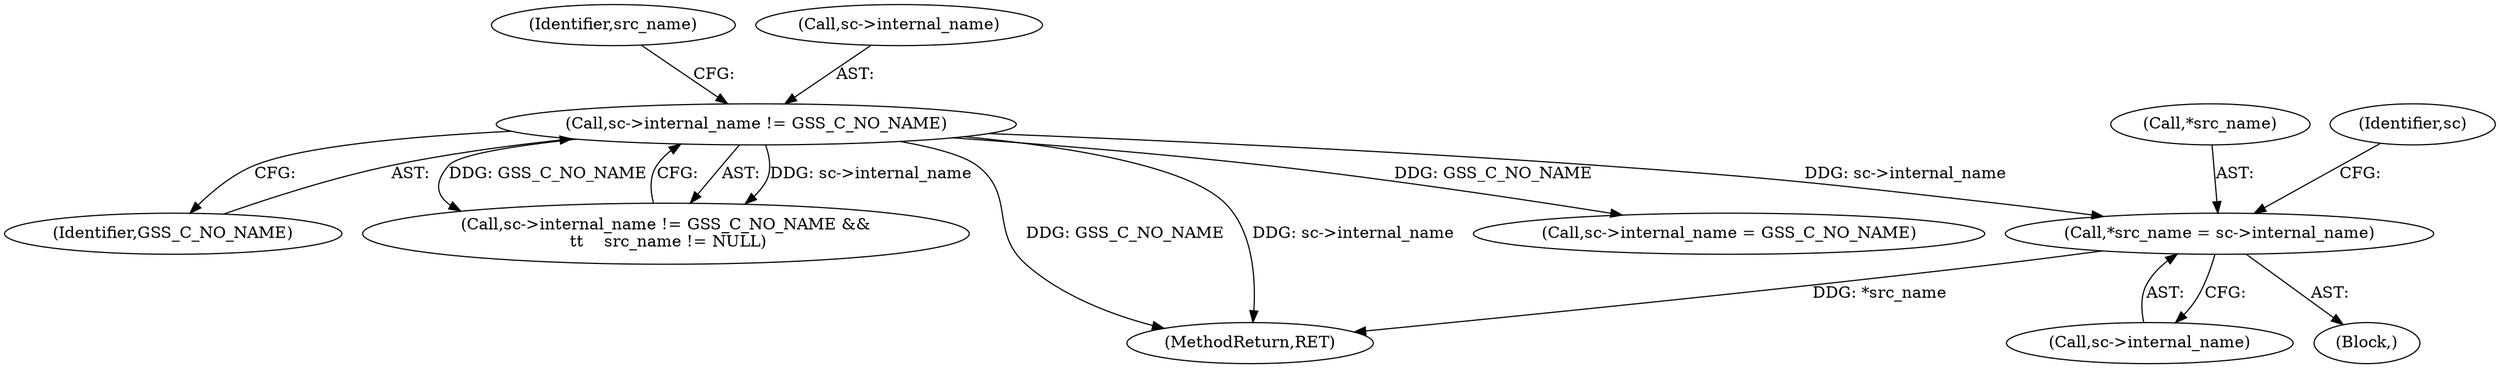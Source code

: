 digraph "0_krb5_b51b33f2bc5d1497ddf5bd107f791c101695000d_3@pointer" {
"1000486" [label="(Call,*src_name = sc->internal_name)"];
"1000477" [label="(Call,sc->internal_name != GSS_C_NO_NAME)"];
"1000487" [label="(Call,*src_name)"];
"1000477" [label="(Call,sc->internal_name != GSS_C_NO_NAME)"];
"1000476" [label="(Call,sc->internal_name != GSS_C_NO_NAME &&\n \t\t    src_name != NULL)"];
"1000494" [label="(Identifier,sc)"];
"1000481" [label="(Identifier,GSS_C_NO_NAME)"];
"1000566" [label="(MethodReturn,RET)"];
"1000492" [label="(Call,sc->internal_name = GSS_C_NO_NAME)"];
"1000483" [label="(Identifier,src_name)"];
"1000485" [label="(Block,)"];
"1000478" [label="(Call,sc->internal_name)"];
"1000489" [label="(Call,sc->internal_name)"];
"1000486" [label="(Call,*src_name = sc->internal_name)"];
"1000486" -> "1000485"  [label="AST: "];
"1000486" -> "1000489"  [label="CFG: "];
"1000487" -> "1000486"  [label="AST: "];
"1000489" -> "1000486"  [label="AST: "];
"1000494" -> "1000486"  [label="CFG: "];
"1000486" -> "1000566"  [label="DDG: *src_name"];
"1000477" -> "1000486"  [label="DDG: sc->internal_name"];
"1000477" -> "1000476"  [label="AST: "];
"1000477" -> "1000481"  [label="CFG: "];
"1000478" -> "1000477"  [label="AST: "];
"1000481" -> "1000477"  [label="AST: "];
"1000483" -> "1000477"  [label="CFG: "];
"1000476" -> "1000477"  [label="CFG: "];
"1000477" -> "1000566"  [label="DDG: GSS_C_NO_NAME"];
"1000477" -> "1000566"  [label="DDG: sc->internal_name"];
"1000477" -> "1000476"  [label="DDG: sc->internal_name"];
"1000477" -> "1000476"  [label="DDG: GSS_C_NO_NAME"];
"1000477" -> "1000492"  [label="DDG: GSS_C_NO_NAME"];
}
